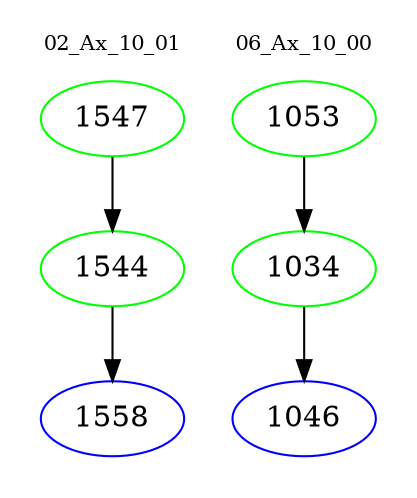 digraph{
subgraph cluster_0 {
color = white
label = "02_Ax_10_01";
fontsize=10;
T0_1547 [label="1547", color="green"]
T0_1547 -> T0_1544 [color="black"]
T0_1544 [label="1544", color="green"]
T0_1544 -> T0_1558 [color="black"]
T0_1558 [label="1558", color="blue"]
}
subgraph cluster_1 {
color = white
label = "06_Ax_10_00";
fontsize=10;
T1_1053 [label="1053", color="green"]
T1_1053 -> T1_1034 [color="black"]
T1_1034 [label="1034", color="green"]
T1_1034 -> T1_1046 [color="black"]
T1_1046 [label="1046", color="blue"]
}
}
